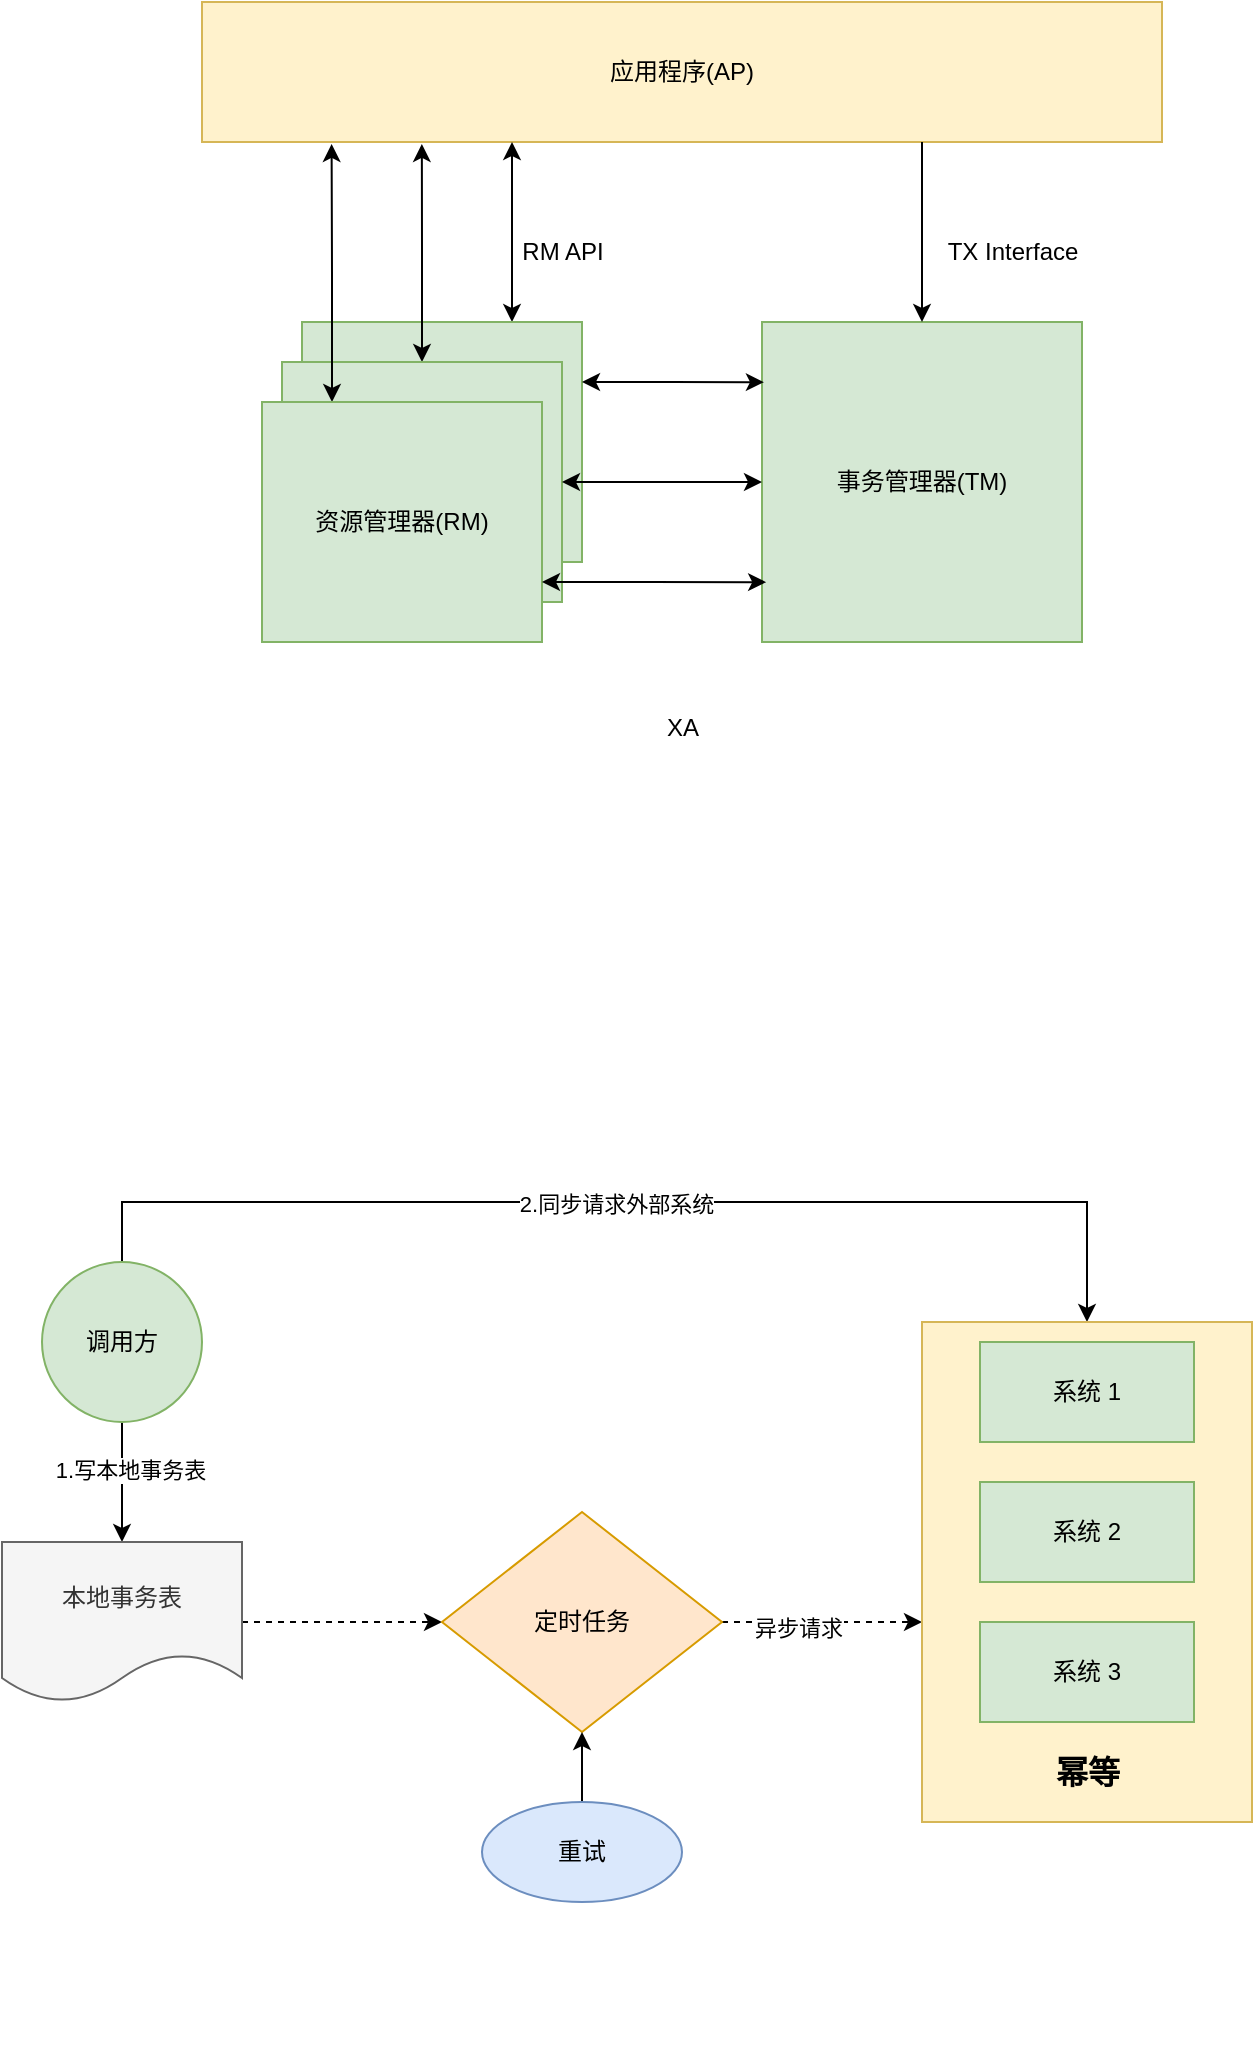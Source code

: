 <mxfile version="21.6.2" type="github">
  <diagram name="Page-1" id="929967ad-93f9-6ef4-fab6-5d389245f69c">
    <mxGraphModel dx="1244" dy="796" grid="1" gridSize="10" guides="1" tooltips="1" connect="1" arrows="1" fold="1" page="1" pageScale="1.5" pageWidth="1169" pageHeight="826" background="none" math="0" shadow="0">
      <root>
        <mxCell id="0" style=";html=1;" />
        <mxCell id="1" style=";html=1;" parent="0" />
        <mxCell id="VyEOUDzku1vB1zVTzXU4-28" value="" style="group" vertex="1" connectable="0" parent="1">
          <mxGeometry x="570" y="60" width="480" height="328" as="geometry" />
        </mxCell>
        <mxCell id="VyEOUDzku1vB1zVTzXU4-1" value="应用程序(AP)" style="rounded=0;whiteSpace=wrap;html=1;fillColor=#fff2cc;strokeColor=#d6b656;" vertex="1" parent="VyEOUDzku1vB1zVTzXU4-28">
          <mxGeometry x="-10" y="-50" width="480" height="70" as="geometry" />
        </mxCell>
        <mxCell id="VyEOUDzku1vB1zVTzXU4-25" style="edgeStyle=orthogonalEdgeStyle;rounded=0;orthogonalLoop=1;jettySize=auto;html=1;exitX=0.75;exitY=0;exitDx=0;exitDy=0;startArrow=classic;startFill=1;" edge="1" parent="VyEOUDzku1vB1zVTzXU4-28" source="VyEOUDzku1vB1zVTzXU4-2">
          <mxGeometry relative="1" as="geometry">
            <mxPoint x="145" y="20" as="targetPoint" />
          </mxGeometry>
        </mxCell>
        <mxCell id="VyEOUDzku1vB1zVTzXU4-2" value="资源管理器(RM)" style="rounded=0;whiteSpace=wrap;html=1;fillColor=#d5e8d4;strokeColor=#82b366;" vertex="1" parent="VyEOUDzku1vB1zVTzXU4-28">
          <mxGeometry x="40" y="110" width="140" height="120" as="geometry" />
        </mxCell>
        <mxCell id="VyEOUDzku1vB1zVTzXU4-24" style="edgeStyle=orthogonalEdgeStyle;rounded=0;orthogonalLoop=1;jettySize=auto;html=1;exitX=0.5;exitY=0;exitDx=0;exitDy=0;entryX=0.229;entryY=1.014;entryDx=0;entryDy=0;entryPerimeter=0;startArrow=classic;startFill=1;" edge="1" parent="VyEOUDzku1vB1zVTzXU4-28" source="VyEOUDzku1vB1zVTzXU4-3" target="VyEOUDzku1vB1zVTzXU4-1">
          <mxGeometry relative="1" as="geometry" />
        </mxCell>
        <mxCell id="VyEOUDzku1vB1zVTzXU4-3" value="资源管理器(RM)" style="rounded=0;whiteSpace=wrap;html=1;fillColor=#d5e8d4;strokeColor=#82b366;" vertex="1" parent="VyEOUDzku1vB1zVTzXU4-28">
          <mxGeometry x="30" y="130" width="140" height="120" as="geometry" />
        </mxCell>
        <mxCell id="VyEOUDzku1vB1zVTzXU4-19" style="edgeStyle=orthogonalEdgeStyle;rounded=0;orthogonalLoop=1;jettySize=auto;html=1;exitX=0.25;exitY=0;exitDx=0;exitDy=0;entryX=0.135;entryY=1.014;entryDx=0;entryDy=0;entryPerimeter=0;startArrow=classic;startFill=1;" edge="1" parent="VyEOUDzku1vB1zVTzXU4-28" source="VyEOUDzku1vB1zVTzXU4-4" target="VyEOUDzku1vB1zVTzXU4-1">
          <mxGeometry relative="1" as="geometry" />
        </mxCell>
        <mxCell id="VyEOUDzku1vB1zVTzXU4-4" value="资源管理器(RM)" style="rounded=0;whiteSpace=wrap;html=1;fillColor=#d5e8d4;strokeColor=#82b366;" vertex="1" parent="VyEOUDzku1vB1zVTzXU4-28">
          <mxGeometry x="20" y="150" width="140" height="120" as="geometry" />
        </mxCell>
        <mxCell id="VyEOUDzku1vB1zVTzXU4-5" value="事务管理器(TM)" style="rounded=0;whiteSpace=wrap;html=1;fillColor=#d5e8d4;strokeColor=#82b366;" vertex="1" parent="VyEOUDzku1vB1zVTzXU4-28">
          <mxGeometry x="270" y="110" width="160" height="160" as="geometry" />
        </mxCell>
        <mxCell id="VyEOUDzku1vB1zVTzXU4-14" style="edgeStyle=orthogonalEdgeStyle;rounded=0;orthogonalLoop=1;jettySize=auto;html=1;exitX=0.75;exitY=1;exitDx=0;exitDy=0;entryX=0.5;entryY=0;entryDx=0;entryDy=0;" edge="1" parent="VyEOUDzku1vB1zVTzXU4-28" source="VyEOUDzku1vB1zVTzXU4-1" target="VyEOUDzku1vB1zVTzXU4-5">
          <mxGeometry relative="1" as="geometry" />
        </mxCell>
        <mxCell id="VyEOUDzku1vB1zVTzXU4-15" style="edgeStyle=orthogonalEdgeStyle;rounded=0;orthogonalLoop=1;jettySize=auto;html=1;exitX=1;exitY=0.25;exitDx=0;exitDy=0;entryX=0.006;entryY=0.188;entryDx=0;entryDy=0;entryPerimeter=0;startArrow=classic;startFill=1;" edge="1" parent="VyEOUDzku1vB1zVTzXU4-28" source="VyEOUDzku1vB1zVTzXU4-2" target="VyEOUDzku1vB1zVTzXU4-5">
          <mxGeometry relative="1" as="geometry" />
        </mxCell>
        <mxCell id="VyEOUDzku1vB1zVTzXU4-16" style="edgeStyle=orthogonalEdgeStyle;rounded=0;orthogonalLoop=1;jettySize=auto;html=1;exitX=1;exitY=0.5;exitDx=0;exitDy=0;startArrow=classic;startFill=1;" edge="1" parent="VyEOUDzku1vB1zVTzXU4-28" source="VyEOUDzku1vB1zVTzXU4-3" target="VyEOUDzku1vB1zVTzXU4-5">
          <mxGeometry relative="1" as="geometry" />
        </mxCell>
        <mxCell id="VyEOUDzku1vB1zVTzXU4-17" style="edgeStyle=orthogonalEdgeStyle;rounded=0;orthogonalLoop=1;jettySize=auto;html=1;exitX=1;exitY=0.75;exitDx=0;exitDy=0;entryX=0.013;entryY=0.813;entryDx=0;entryDy=0;entryPerimeter=0;startArrow=classic;startFill=1;" edge="1" parent="VyEOUDzku1vB1zVTzXU4-28" source="VyEOUDzku1vB1zVTzXU4-4" target="VyEOUDzku1vB1zVTzXU4-5">
          <mxGeometry relative="1" as="geometry" />
        </mxCell>
        <mxCell id="VyEOUDzku1vB1zVTzXU4-18" value="XA" style="text;html=1;align=center;verticalAlign=middle;resizable=0;points=[];autosize=1;strokeColor=none;fillColor=none;" vertex="1" parent="VyEOUDzku1vB1zVTzXU4-28">
          <mxGeometry x="210" y="298" width="40" height="30" as="geometry" />
        </mxCell>
        <mxCell id="VyEOUDzku1vB1zVTzXU4-26" value="RM API" style="text;html=1;align=center;verticalAlign=middle;resizable=0;points=[];autosize=1;strokeColor=none;fillColor=none;" vertex="1" parent="VyEOUDzku1vB1zVTzXU4-28">
          <mxGeometry x="140" y="60" width="60" height="30" as="geometry" />
        </mxCell>
        <mxCell id="VyEOUDzku1vB1zVTzXU4-27" value="TX Interface" style="text;html=1;align=center;verticalAlign=middle;resizable=0;points=[];autosize=1;strokeColor=none;fillColor=none;" vertex="1" parent="VyEOUDzku1vB1zVTzXU4-28">
          <mxGeometry x="350" y="60" width="90" height="30" as="geometry" />
        </mxCell>
        <mxCell id="VyEOUDzku1vB1zVTzXU4-39" style="edgeStyle=orthogonalEdgeStyle;rounded=0;orthogonalLoop=1;jettySize=auto;html=1;entryX=0.5;entryY=0;entryDx=0;entryDy=0;" edge="1" parent="1" source="VyEOUDzku1vB1zVTzXU4-29" target="VyEOUDzku1vB1zVTzXU4-31">
          <mxGeometry relative="1" as="geometry" />
        </mxCell>
        <mxCell id="VyEOUDzku1vB1zVTzXU4-41" value="1.写本地事务表" style="edgeLabel;html=1;align=center;verticalAlign=middle;resizable=0;points=[];" vertex="1" connectable="0" parent="VyEOUDzku1vB1zVTzXU4-39">
          <mxGeometry x="-0.216" y="4" relative="1" as="geometry">
            <mxPoint as="offset" />
          </mxGeometry>
        </mxCell>
        <mxCell id="VyEOUDzku1vB1zVTzXU4-45" style="edgeStyle=orthogonalEdgeStyle;rounded=0;orthogonalLoop=1;jettySize=auto;html=1;entryX=0.5;entryY=0;entryDx=0;entryDy=0;" edge="1" parent="1" source="VyEOUDzku1vB1zVTzXU4-29" target="VyEOUDzku1vB1zVTzXU4-30">
          <mxGeometry relative="1" as="geometry">
            <Array as="points">
              <mxPoint x="520" y="610" />
              <mxPoint x="1002" y="610" />
            </Array>
          </mxGeometry>
        </mxCell>
        <mxCell id="VyEOUDzku1vB1zVTzXU4-46" value="2.同步请求外部系统" style="edgeLabel;html=1;align=center;verticalAlign=middle;resizable=0;points=[];" vertex="1" connectable="0" parent="VyEOUDzku1vB1zVTzXU4-45">
          <mxGeometry x="-0.034" y="-1" relative="1" as="geometry">
            <mxPoint as="offset" />
          </mxGeometry>
        </mxCell>
        <mxCell id="VyEOUDzku1vB1zVTzXU4-29" value="调用方" style="ellipse;whiteSpace=wrap;html=1;aspect=fixed;fillColor=#d5e8d4;strokeColor=#82b366;" vertex="1" parent="1">
          <mxGeometry x="480" y="640" width="80" height="80" as="geometry" />
        </mxCell>
        <mxCell id="VyEOUDzku1vB1zVTzXU4-47" style="edgeStyle=orthogonalEdgeStyle;rounded=0;orthogonalLoop=1;jettySize=auto;html=1;entryX=0;entryY=0.5;entryDx=0;entryDy=0;dashed=1;" edge="1" parent="1" source="VyEOUDzku1vB1zVTzXU4-31" target="VyEOUDzku1vB1zVTzXU4-32">
          <mxGeometry relative="1" as="geometry" />
        </mxCell>
        <mxCell id="VyEOUDzku1vB1zVTzXU4-31" value="本地事务表" style="shape=document;whiteSpace=wrap;html=1;boundedLbl=1;fillColor=#f5f5f5;fontColor=#333333;strokeColor=#666666;" vertex="1" parent="1">
          <mxGeometry x="460" y="780" width="120" height="80" as="geometry" />
        </mxCell>
        <mxCell id="VyEOUDzku1vB1zVTzXU4-48" style="edgeStyle=orthogonalEdgeStyle;rounded=0;orthogonalLoop=1;jettySize=auto;html=1;entryX=0;entryY=0.6;entryDx=0;entryDy=0;entryPerimeter=0;dashed=1;" edge="1" parent="1" source="VyEOUDzku1vB1zVTzXU4-32" target="VyEOUDzku1vB1zVTzXU4-30">
          <mxGeometry relative="1" as="geometry" />
        </mxCell>
        <mxCell id="VyEOUDzku1vB1zVTzXU4-49" value="异步请求" style="edgeLabel;html=1;align=center;verticalAlign=middle;resizable=0;points=[];" vertex="1" connectable="0" parent="VyEOUDzku1vB1zVTzXU4-48">
          <mxGeometry x="-0.242" y="-3" relative="1" as="geometry">
            <mxPoint as="offset" />
          </mxGeometry>
        </mxCell>
        <mxCell id="VyEOUDzku1vB1zVTzXU4-32" value="定时任务" style="rhombus;whiteSpace=wrap;html=1;fillColor=#ffe6cc;strokeColor=#d79b00;" vertex="1" parent="1">
          <mxGeometry x="680" y="765" width="140" height="110" as="geometry" />
        </mxCell>
        <mxCell id="VyEOUDzku1vB1zVTzXU4-38" value="" style="group" vertex="1" connectable="0" parent="1">
          <mxGeometry x="920" y="660" width="165" height="380" as="geometry" />
        </mxCell>
        <mxCell id="VyEOUDzku1vB1zVTzXU4-30" value="" style="rounded=0;whiteSpace=wrap;html=1;fillColor=#fff2cc;strokeColor=#d6b656;" vertex="1" parent="VyEOUDzku1vB1zVTzXU4-38">
          <mxGeometry y="10" width="165" height="250" as="geometry" />
        </mxCell>
        <mxCell id="VyEOUDzku1vB1zVTzXU4-33" value="系统 1" style="rounded=0;whiteSpace=wrap;html=1;fillColor=#d5e8d4;strokeColor=#82b366;" vertex="1" parent="VyEOUDzku1vB1zVTzXU4-38">
          <mxGeometry x="29" y="20" width="107" height="50" as="geometry" />
        </mxCell>
        <mxCell id="VyEOUDzku1vB1zVTzXU4-34" value="系统 2" style="rounded=0;whiteSpace=wrap;html=1;fillColor=#d5e8d4;strokeColor=#82b366;" vertex="1" parent="VyEOUDzku1vB1zVTzXU4-38">
          <mxGeometry x="29" y="90" width="107" height="50" as="geometry" />
        </mxCell>
        <mxCell id="VyEOUDzku1vB1zVTzXU4-35" value="系统 3" style="rounded=0;whiteSpace=wrap;html=1;fillColor=#d5e8d4;strokeColor=#82b366;" vertex="1" parent="VyEOUDzku1vB1zVTzXU4-38">
          <mxGeometry x="29" y="160" width="107" height="50" as="geometry" />
        </mxCell>
        <mxCell id="VyEOUDzku1vB1zVTzXU4-37" value="&lt;font style=&quot;font-size: 16px;&quot;&gt;&lt;b&gt;幂等&lt;/b&gt;&lt;/font&gt;" style="text;html=1;strokeColor=none;fillColor=none;align=center;verticalAlign=middle;whiteSpace=wrap;rounded=0;" vertex="1" parent="VyEOUDzku1vB1zVTzXU4-38">
          <mxGeometry x="52.5" y="220" width="60" height="30" as="geometry" />
        </mxCell>
        <mxCell id="VyEOUDzku1vB1zVTzXU4-51" style="edgeStyle=orthogonalEdgeStyle;rounded=0;orthogonalLoop=1;jettySize=auto;html=1;entryX=0.5;entryY=1;entryDx=0;entryDy=0;" edge="1" parent="1" source="VyEOUDzku1vB1zVTzXU4-50" target="VyEOUDzku1vB1zVTzXU4-32">
          <mxGeometry relative="1" as="geometry" />
        </mxCell>
        <mxCell id="VyEOUDzku1vB1zVTzXU4-50" value="重试" style="ellipse;whiteSpace=wrap;html=1;fillColor=#dae8fc;strokeColor=#6c8ebf;" vertex="1" parent="1">
          <mxGeometry x="700" y="910" width="100" height="50" as="geometry" />
        </mxCell>
      </root>
    </mxGraphModel>
  </diagram>
</mxfile>
